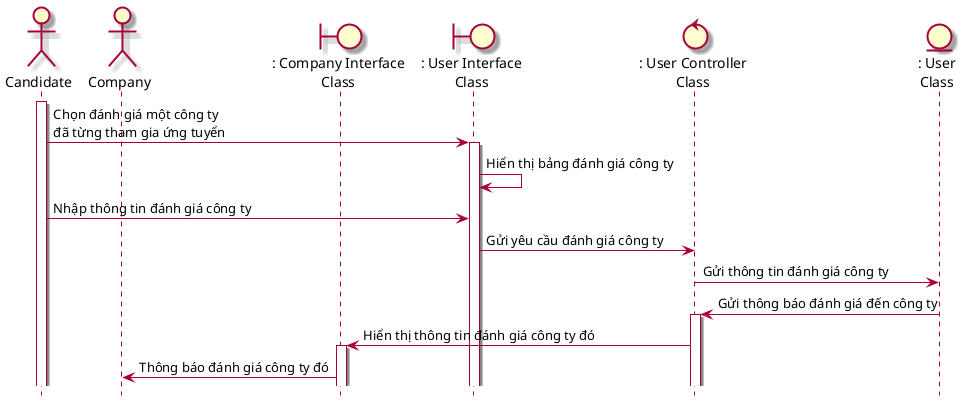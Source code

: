 @startuml SeqDanhGiaCongTyTuyenDung
skin rose 
hide footbox
actor candidate as "Candidate"
actor company as "Company"
candidate++
boundary companyInterface as ": Company Interface\nClass"
boundary candidateInterface as ": User Interface\nClass"
control userController as ": User Controller\nClass"
entity User as ": User\nClass"

candidate->candidateInterface++: Chọn đánh giá một công ty \nđã từng tham gia ứng tuyển
candidateInterface->candidateInterface: Hiển thị bảng đánh giá công ty
candidate-> candidateInterface: Nhập thông tin đánh giá công ty
candidateInterface-> userController: Gửi yêu cầu đánh giá công ty
userController-> User: Gửi thông tin đánh giá công ty
User ->  userController++: Gửi thông báo đánh giá đến công ty
userController-> companyInterface++: Hiển thị thông tin đánh giá công ty đó
companyInterface -> company: Thông báo đánh giá công ty đó
@enduml